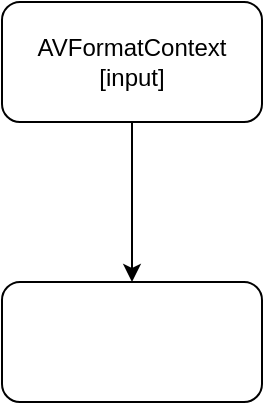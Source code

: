 <mxfile version="20.1.1" type="github">
  <diagram id="fi-OBeDVoVyC95V5E4uT" name="Page-1">
    <mxGraphModel dx="1298" dy="294" grid="1" gridSize="10" guides="1" tooltips="1" connect="1" arrows="1" fold="1" page="1" pageScale="1" pageWidth="827" pageHeight="1169" math="0" shadow="0">
      <root>
        <mxCell id="0" />
        <mxCell id="1" parent="0" />
        <mxCell id="qyG4BkSLCux7nXN27tCq-3" value="" style="edgeStyle=orthogonalEdgeStyle;rounded=0;orthogonalLoop=1;jettySize=auto;html=1;" edge="1" parent="1" source="qyG4BkSLCux7nXN27tCq-1" target="qyG4BkSLCux7nXN27tCq-2">
          <mxGeometry relative="1" as="geometry" />
        </mxCell>
        <mxCell id="qyG4BkSLCux7nXN27tCq-1" value="AVFormatContext&lt;br&gt;[input]" style="rounded=1;whiteSpace=wrap;html=1;" vertex="1" parent="1">
          <mxGeometry x="30" y="70" width="130" height="60" as="geometry" />
        </mxCell>
        <mxCell id="qyG4BkSLCux7nXN27tCq-2" value="&lt;br&gt;" style="rounded=1;whiteSpace=wrap;html=1;" vertex="1" parent="1">
          <mxGeometry x="30" y="210" width="130" height="60" as="geometry" />
        </mxCell>
      </root>
    </mxGraphModel>
  </diagram>
</mxfile>
